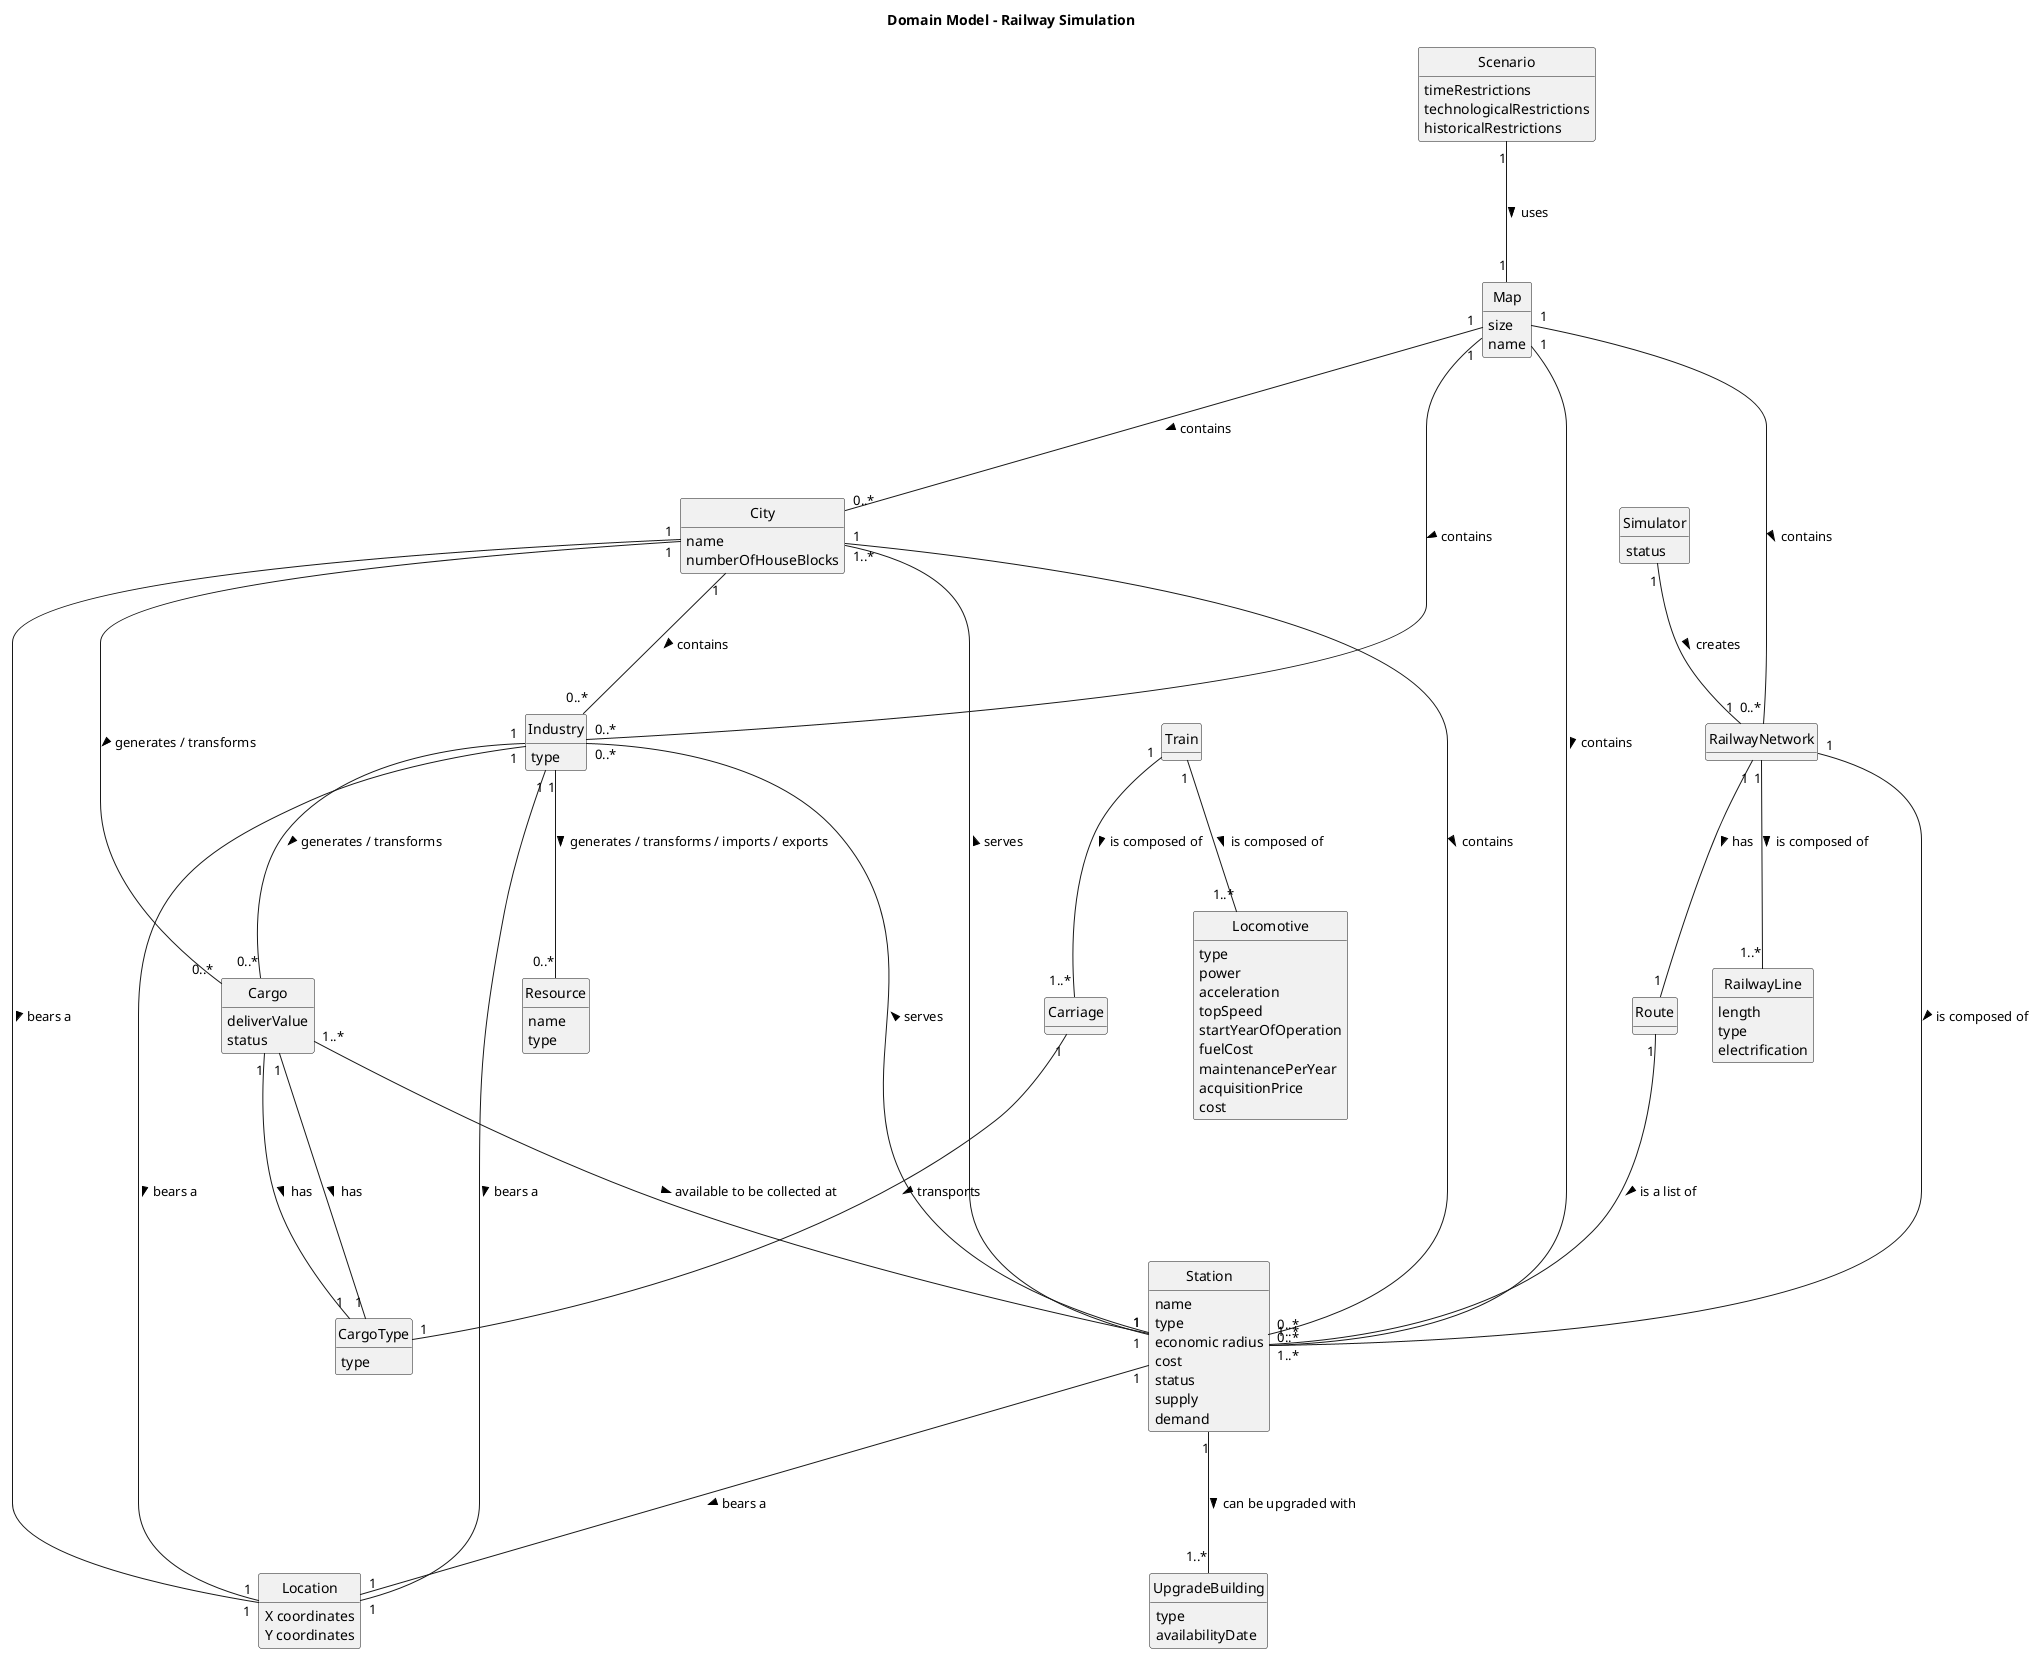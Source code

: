 @startuml

skinparam monochrome true
skinparam packageStyle rectangle
skinparam shadowing false
skinparam classAttributeIconSize 0
hide circle
hide methods

title Domain Model - Railway Simulation

class Map {
size
name
}

class City {
   name
   numberOfHouseBlocks
}

class Location{
X coordinates
Y coordinates
}

class Industry{
type
}

class Resource{
name
type
}

class Scenario{
    timeRestrictions
    technologicalRestrictions
    historicalRestrictions
}

class Simulator{
status
}

class RailwayNetwork{
}

class Station{
name
type
economic radius
cost
status
supply
demand
}

class Train{
}

class Route{
}

class Cargo{
deliverValue
status
}

class CargoType{
type
}

class RailwayLine{
length
type
electrification
}

class Locomotive{
type
power
acceleration
topSpeed
startYearOfOperation
fuelCost
maintenancePerYear
acquisitionPrice
cost
}

class Carriage{
}

class UpgradeBuilding{
type
availabilityDate
}


Map "1" --- "0..*" City : contains >
Map "1" --- "0..*" RailwayNetwork : contains >
Scenario "1" --- "1" Map : uses >
Map "1" --- "0..*" Station : contains >
Map "1" --- "0..*" Industry : contains >
City "1" --- "1" Location : bears a >
Industry "1" --- "1" Location : bears a >
Station "1" --- "1" Location : bears a >
City "1" --- "0..*" Station : contains >
Industry "1" --- "1" Location : bears a >
City "1" --- "0..*" Industry : contains >
Industry "1" --- "0..*" Resource : generates / transforms / imports / exports >
Simulator "1" --- "1" RailwayNetwork : creates >
RailwayNetwork "1" --- "1..*" Station : is composed of >
Station "1" --- "1..*" City : serves >
Station "1" --- "0..*" Industry : serves >
RailwayNetwork "1" --- "1..*" RailwayLine : is composed of >
RailwayNetwork "1" --- "1" Route : has >
Cargo "1..*" --- "1" Station : available to be collected at >
Cargo "1" --- "1" CargoType : has >
City "1" --- "0..*" Cargo : generates / transforms >
Industry "1" --- "0..*" Cargo : generates / transforms >
Station "1" --- "1..*" UpgradeBuilding : can be upgraded with >
Train "1" --- "1..*" Locomotive : is composed of >
Train "1" --- "1..*" Carriage : is composed of >
Carriage "1" --- "1" CargoType : transports >
Cargo "1" --- "1" CargoType : has >
Route "1" --- "1..*" Station : is a list of >

@enduml